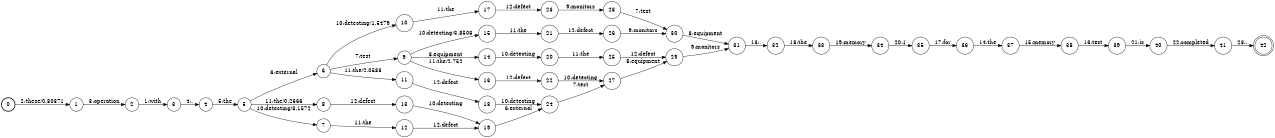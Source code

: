 digraph FST {
rankdir = LR;
size = "8.5,11";
label = "";
center = 1;
orientation = Portrait;
ranksep = "0.4";
nodesep = "0.25";
0 [label = "0", shape = circle, style = bold, fontsize = 14]
	0 -> 1 [label = "2:these/0.80371", fontsize = 14];
1 [label = "1", shape = circle, style = solid, fontsize = 14]
	1 -> 2 [label = "3:operation", fontsize = 14];
2 [label = "2", shape = circle, style = solid, fontsize = 14]
	2 -> 3 [label = "1:with", fontsize = 14];
3 [label = "3", shape = circle, style = solid, fontsize = 14]
	3 -> 4 [label = "4:,", fontsize = 14];
4 [label = "4", shape = circle, style = solid, fontsize = 14]
	4 -> 5 [label = "5:the", fontsize = 14];
5 [label = "5", shape = circle, style = solid, fontsize = 14]
	5 -> 8 [label = "11:the/0.2666", fontsize = 14];
	5 -> 6 [label = "6:external", fontsize = 14];
	5 -> 7 [label = "10:detecting/3.1572", fontsize = 14];
6 [label = "6", shape = circle, style = solid, fontsize = 14]
	6 -> 11 [label = "11:the/2.0586", fontsize = 14];
	6 -> 9 [label = "7:test", fontsize = 14];
	6 -> 10 [label = "10:detecting/1.5479", fontsize = 14];
7 [label = "7", shape = circle, style = solid, fontsize = 14]
	7 -> 12 [label = "11:the", fontsize = 14];
8 [label = "8", shape = circle, style = solid, fontsize = 14]
	8 -> 13 [label = "12:defect", fontsize = 14];
9 [label = "9", shape = circle, style = solid, fontsize = 14]
	9 -> 16 [label = "11:the/2.752", fontsize = 14];
	9 -> 14 [label = "8:equipment", fontsize = 14];
	9 -> 15 [label = "10:detecting/3.8506", fontsize = 14];
10 [label = "10", shape = circle, style = solid, fontsize = 14]
	10 -> 17 [label = "11:the", fontsize = 14];
11 [label = "11", shape = circle, style = solid, fontsize = 14]
	11 -> 18 [label = "12:defect", fontsize = 14];
12 [label = "12", shape = circle, style = solid, fontsize = 14]
	12 -> 19 [label = "12:defect", fontsize = 14];
13 [label = "13", shape = circle, style = solid, fontsize = 14]
	13 -> 19 [label = "10:detecting", fontsize = 14];
14 [label = "14", shape = circle, style = solid, fontsize = 14]
	14 -> 20 [label = "10:detecting", fontsize = 14];
15 [label = "15", shape = circle, style = solid, fontsize = 14]
	15 -> 21 [label = "11:the", fontsize = 14];
16 [label = "16", shape = circle, style = solid, fontsize = 14]
	16 -> 22 [label = "12:defect", fontsize = 14];
17 [label = "17", shape = circle, style = solid, fontsize = 14]
	17 -> 23 [label = "12:defect", fontsize = 14];
18 [label = "18", shape = circle, style = solid, fontsize = 14]
	18 -> 24 [label = "10:detecting", fontsize = 14];
19 [label = "19", shape = circle, style = solid, fontsize = 14]
	19 -> 24 [label = "6:external", fontsize = 14];
20 [label = "20", shape = circle, style = solid, fontsize = 14]
	20 -> 25 [label = "11:the", fontsize = 14];
21 [label = "21", shape = circle, style = solid, fontsize = 14]
	21 -> 26 [label = "12:defect", fontsize = 14];
22 [label = "22", shape = circle, style = solid, fontsize = 14]
	22 -> 27 [label = "10:detecting", fontsize = 14];
23 [label = "23", shape = circle, style = solid, fontsize = 14]
	23 -> 28 [label = "9:monitors", fontsize = 14];
24 [label = "24", shape = circle, style = solid, fontsize = 14]
	24 -> 27 [label = "7:test", fontsize = 14];
25 [label = "25", shape = circle, style = solid, fontsize = 14]
	25 -> 29 [label = "12:defect", fontsize = 14];
26 [label = "26", shape = circle, style = solid, fontsize = 14]
	26 -> 30 [label = "9:monitors", fontsize = 14];
27 [label = "27", shape = circle, style = solid, fontsize = 14]
	27 -> 29 [label = "8:equipment", fontsize = 14];
28 [label = "28", shape = circle, style = solid, fontsize = 14]
	28 -> 30 [label = "7:test", fontsize = 14];
29 [label = "29", shape = circle, style = solid, fontsize = 14]
	29 -> 31 [label = "9:monitors", fontsize = 14];
30 [label = "30", shape = circle, style = solid, fontsize = 14]
	30 -> 31 [label = "8:equipment", fontsize = 14];
31 [label = "31", shape = circle, style = solid, fontsize = 14]
	31 -> 32 [label = "13:,", fontsize = 14];
32 [label = "32", shape = circle, style = solid, fontsize = 14]
	32 -> 33 [label = "18:the", fontsize = 14];
33 [label = "33", shape = circle, style = solid, fontsize = 14]
	33 -> 34 [label = "19:memory", fontsize = 14];
34 [label = "34", shape = circle, style = solid, fontsize = 14]
	34 -> 35 [label = "20:1", fontsize = 14];
35 [label = "35", shape = circle, style = solid, fontsize = 14]
	35 -> 36 [label = "17:for", fontsize = 14];
36 [label = "36", shape = circle, style = solid, fontsize = 14]
	36 -> 37 [label = "14:the", fontsize = 14];
37 [label = "37", shape = circle, style = solid, fontsize = 14]
	37 -> 38 [label = "15:memory", fontsize = 14];
38 [label = "38", shape = circle, style = solid, fontsize = 14]
	38 -> 39 [label = "16:test", fontsize = 14];
39 [label = "39", shape = circle, style = solid, fontsize = 14]
	39 -> 40 [label = "21:is", fontsize = 14];
40 [label = "40", shape = circle, style = solid, fontsize = 14]
	40 -> 41 [label = "22:completed", fontsize = 14];
41 [label = "41", shape = circle, style = solid, fontsize = 14]
	41 -> 42 [label = "23:.", fontsize = 14];
42 [label = "42", shape = doublecircle, style = solid, fontsize = 14]
}
